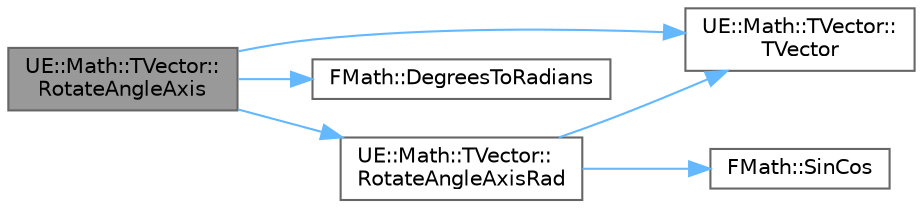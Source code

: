 digraph "UE::Math::TVector::RotateAngleAxis"
{
 // INTERACTIVE_SVG=YES
 // LATEX_PDF_SIZE
  bgcolor="transparent";
  edge [fontname=Helvetica,fontsize=10,labelfontname=Helvetica,labelfontsize=10];
  node [fontname=Helvetica,fontsize=10,shape=box,height=0.2,width=0.4];
  rankdir="LR";
  Node1 [id="Node000001",label="UE::Math::TVector::\lRotateAngleAxis",height=0.2,width=0.4,color="gray40", fillcolor="grey60", style="filled", fontcolor="black",tooltip="Rotates around Axis (assumes Axis.Size() == 1)."];
  Node1 -> Node2 [id="edge1_Node000001_Node000002",color="steelblue1",style="solid",tooltip=" "];
  Node2 [id="Node000002",label="UE::Math::TVector::\lTVector",height=0.2,width=0.4,color="grey40", fillcolor="white", style="filled",URL="$de/d77/structUE_1_1Math_1_1TVector.html#a50071892cd411543cbbb3d9d35a6f277",tooltip="Default constructor (no initialization)."];
  Node1 -> Node3 [id="edge2_Node000001_Node000003",color="steelblue1",style="solid",tooltip=" "];
  Node3 [id="Node000003",label="FMath::DegreesToRadians",height=0.2,width=0.4,color="grey40", fillcolor="white", style="filled",URL="$dc/d20/structFMath.html#acce7db928203ab3a26666422bce0ff60",tooltip="Converts degrees to radians."];
  Node1 -> Node4 [id="edge3_Node000001_Node000004",color="steelblue1",style="solid",tooltip=" "];
  Node4 [id="Node000004",label="UE::Math::TVector::\lRotateAngleAxisRad",height=0.2,width=0.4,color="grey40", fillcolor="white", style="filled",URL="$de/d77/structUE_1_1Math_1_1TVector.html#a53560ce05c23092daff7da35befe333c",tooltip="Rotates around Axis (assumes Axis.Size() == 1)."];
  Node4 -> Node2 [id="edge4_Node000004_Node000002",color="steelblue1",style="solid",tooltip=" "];
  Node4 -> Node5 [id="edge5_Node000004_Node000005",color="steelblue1",style="solid",tooltip=" "];
  Node5 [id="Node000005",label="FMath::SinCos",height=0.2,width=0.4,color="grey40", fillcolor="white", style="filled",URL="$dc/d20/structFMath.html#a85cd266f0a50c937b29af7f778da3d08",tooltip="Computes the sine and cosine of a scalar value."];
}
